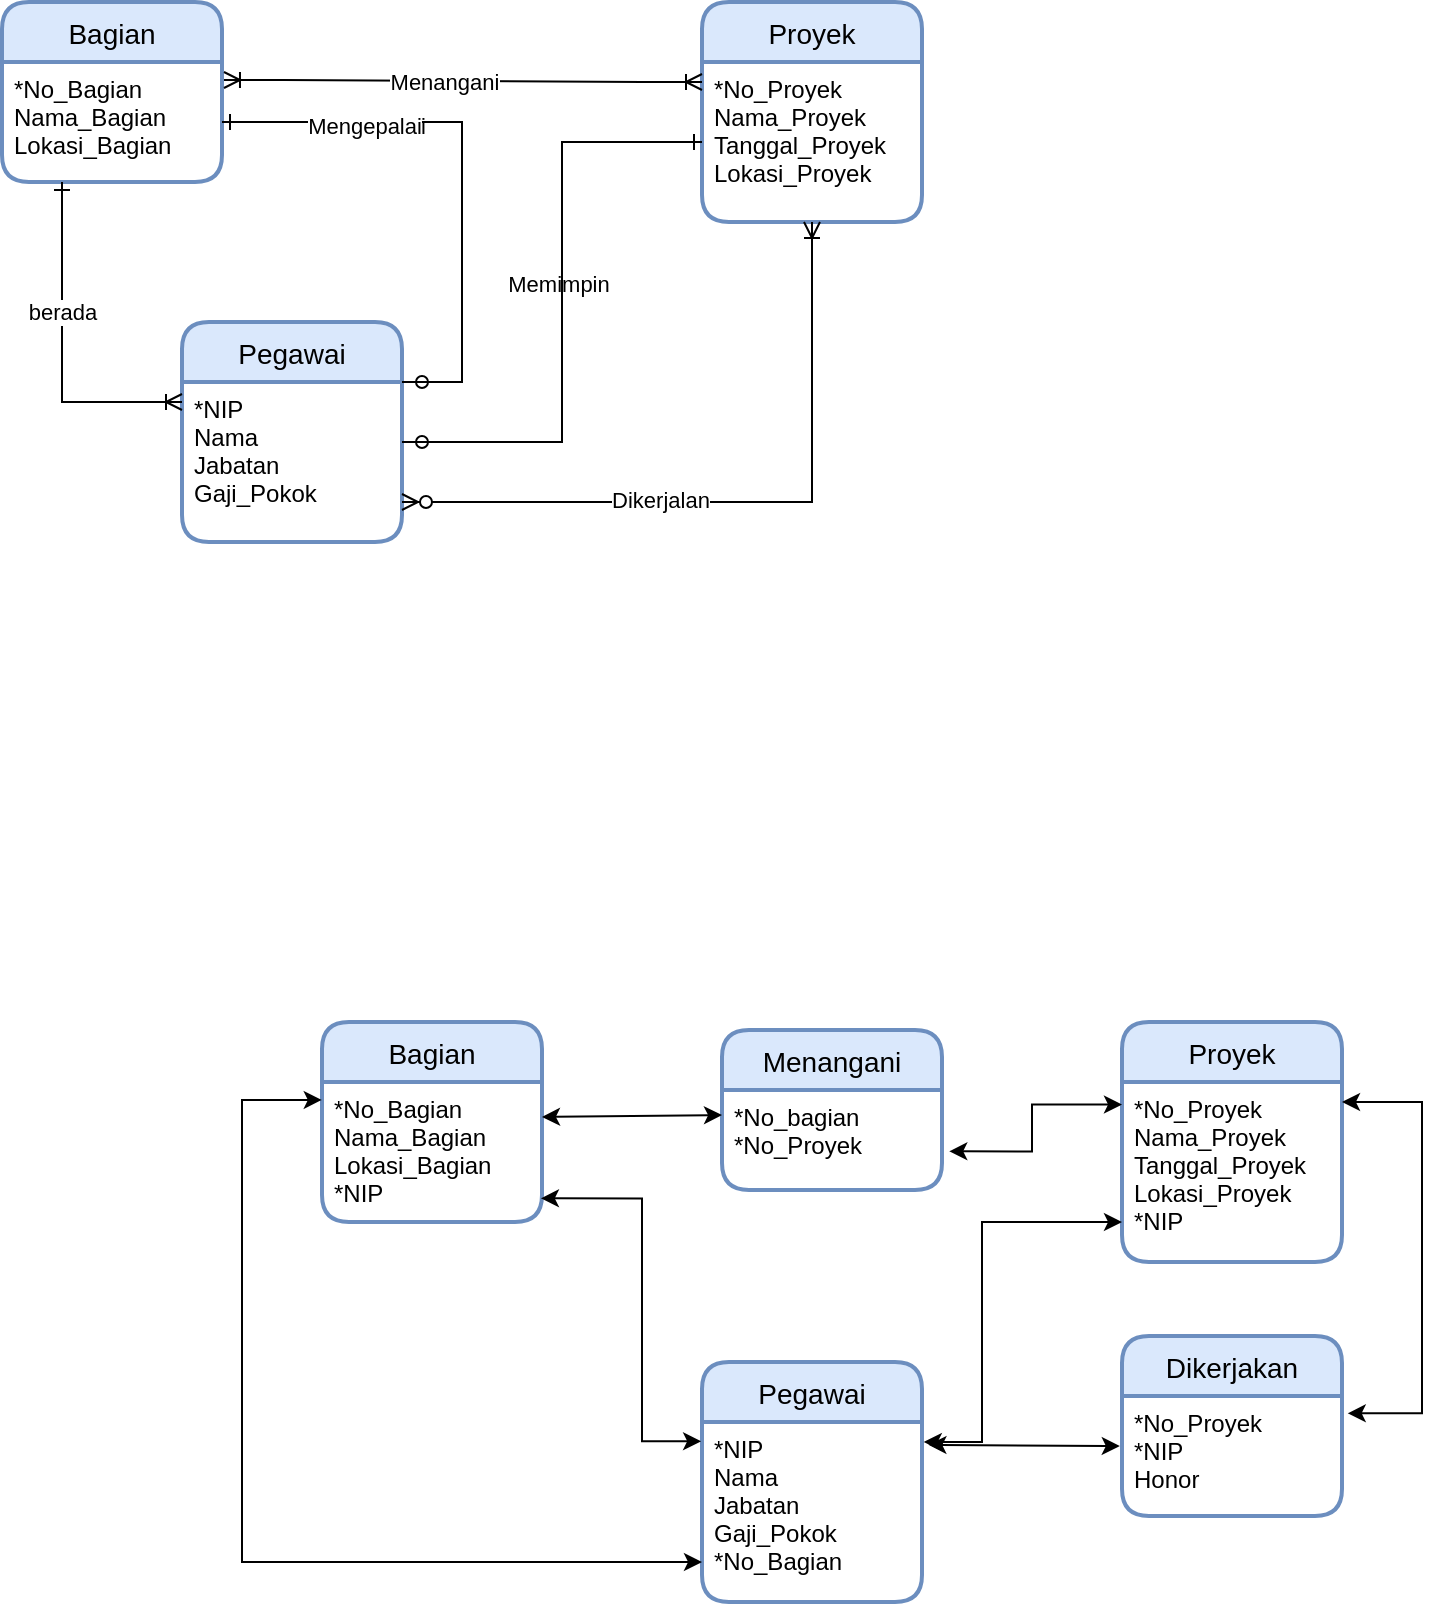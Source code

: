 <mxfile version="20.3.0" type="device"><diagram id="Tlw_t1HTLHQaLIhSXL7d" name="Page-1"><mxGraphModel dx="633" dy="666" grid="1" gridSize="10" guides="1" tooltips="1" connect="1" arrows="1" fold="1" page="1" pageScale="1" pageWidth="850" pageHeight="1100" math="0" shadow="0"><root><mxCell id="0"/><mxCell id="1" parent="0"/><mxCell id="VWdZrYVSTqKgfJuL34r4-5" value="Bagian" style="swimlane;childLayout=stackLayout;horizontal=1;startSize=30;horizontalStack=0;rounded=1;fontSize=14;fontStyle=0;strokeWidth=2;resizeParent=0;resizeLast=1;shadow=0;dashed=0;align=center;fillColor=#dae8fc;strokeColor=#6c8ebf;" parent="1" vertex="1"><mxGeometry x="40" y="40" width="110" height="90" as="geometry"/></mxCell><mxCell id="VWdZrYVSTqKgfJuL34r4-6" value="*No_Bagian&#10;Nama_Bagian&#10;Lokasi_Bagian" style="align=left;strokeColor=none;fillColor=none;spacingLeft=4;fontSize=12;verticalAlign=top;resizable=0;rotatable=0;part=1;" parent="VWdZrYVSTqKgfJuL34r4-5" vertex="1"><mxGeometry y="30" width="110" height="60" as="geometry"/></mxCell><mxCell id="VWdZrYVSTqKgfJuL34r4-7" value="Proyek" style="swimlane;childLayout=stackLayout;horizontal=1;startSize=30;horizontalStack=0;rounded=1;fontSize=14;fontStyle=0;strokeWidth=2;resizeParent=0;resizeLast=1;shadow=0;dashed=0;align=center;fillColor=#dae8fc;strokeColor=#6c8ebf;" parent="1" vertex="1"><mxGeometry x="390" y="40" width="110" height="110" as="geometry"><mxRectangle x="480" y="160" width="80" height="30" as="alternateBounds"/></mxGeometry></mxCell><mxCell id="VWdZrYVSTqKgfJuL34r4-8" value="*No_Proyek&#10;Nama_Proyek&#10;Tanggal_Proyek&#10;Lokasi_Proyek" style="align=left;strokeColor=none;fillColor=none;spacingLeft=4;fontSize=12;verticalAlign=top;resizable=0;rotatable=0;part=1;" parent="VWdZrYVSTqKgfJuL34r4-7" vertex="1"><mxGeometry y="30" width="110" height="80" as="geometry"/></mxCell><mxCell id="VWdZrYVSTqKgfJuL34r4-9" value="Pegawai" style="swimlane;childLayout=stackLayout;horizontal=1;startSize=30;horizontalStack=0;rounded=1;fontSize=14;fontStyle=0;strokeWidth=2;resizeParent=0;resizeLast=1;shadow=0;dashed=0;align=center;fillColor=#dae8fc;strokeColor=#6c8ebf;" parent="1" vertex="1"><mxGeometry x="130" y="200" width="110" height="110" as="geometry"/></mxCell><mxCell id="VWdZrYVSTqKgfJuL34r4-10" value="*NIP&#10;Nama&#10;Jabatan&#10;Gaji_Pokok" style="align=left;strokeColor=none;fillColor=none;spacingLeft=4;fontSize=12;verticalAlign=top;resizable=0;rotatable=0;part=1;" parent="VWdZrYVSTqKgfJuL34r4-9" vertex="1"><mxGeometry y="30" width="110" height="80" as="geometry"/></mxCell><mxCell id="VWdZrYVSTqKgfJuL34r4-12" value="a" style="edgeStyle=entityRelationEdgeStyle;fontSize=12;html=1;endArrow=ERoneToMany;startArrow=ERoneToMany;rounded=0;exitX=1.009;exitY=0.15;exitDx=0;exitDy=0;exitPerimeter=0;entryX=0;entryY=0.125;entryDx=0;entryDy=0;entryPerimeter=0;" parent="1" source="VWdZrYVSTqKgfJuL34r4-6" target="VWdZrYVSTqKgfJuL34r4-8" edge="1"><mxGeometry width="100" height="100" relative="1" as="geometry"><mxPoint x="280" y="210" as="sourcePoint"/><mxPoint x="370" y="80" as="targetPoint"/></mxGeometry></mxCell><mxCell id="VWdZrYVSTqKgfJuL34r4-13" value="Menangani" style="edgeLabel;html=1;align=center;verticalAlign=middle;resizable=0;points=[];" parent="VWdZrYVSTqKgfJuL34r4-12" vertex="1" connectable="0"><mxGeometry x="-0.082" relative="1" as="geometry"><mxPoint as="offset"/></mxGeometry></mxCell><mxCell id="VWdZrYVSTqKgfJuL34r4-16" value="" style="fontSize=12;html=1;endArrow=ERone;endFill=1;rounded=0;startArrow=none;startFill=0;entryX=1;entryY=0.5;entryDx=0;entryDy=0;edgeStyle=orthogonalEdgeStyle;exitX=1;exitY=0;exitDx=0;exitDy=0;" parent="1" source="VWdZrYVSTqKgfJuL34r4-10" target="VWdZrYVSTqKgfJuL34r4-6" edge="1"><mxGeometry width="100" height="100" relative="1" as="geometry"><mxPoint x="250" y="230" as="sourcePoint"/><mxPoint x="185" y="100" as="targetPoint"/><Array as="points"><mxPoint x="270" y="230"/><mxPoint x="270" y="100"/></Array></mxGeometry></mxCell><mxCell id="VWdZrYVSTqKgfJuL34r4-19" value="Mengepalai" style="edgeLabel;html=1;align=center;verticalAlign=middle;resizable=0;points=[];" parent="VWdZrYVSTqKgfJuL34r4-16" vertex="1" connectable="0"><mxGeometry x="0.478" y="2" relative="1" as="geometry"><mxPoint as="offset"/></mxGeometry></mxCell><mxCell id="VWdZrYVSTqKgfJuL34r4-20" value="" style="edgeStyle=orthogonalEdgeStyle;fontSize=12;html=1;endArrow=ERone;startArrow=ERoneToMany;rounded=0;endFill=0;jumpSize=6;strokeWidth=1;targetPerimeterSpacing=0;endSize=6;sourcePerimeterSpacing=0;" parent="1" target="VWdZrYVSTqKgfJuL34r4-6" edge="1"><mxGeometry width="100" height="100" relative="1" as="geometry"><mxPoint x="130" y="240" as="sourcePoint"/><mxPoint x="80" y="180" as="targetPoint"/><Array as="points"><mxPoint x="70" y="240"/></Array></mxGeometry></mxCell><mxCell id="VWdZrYVSTqKgfJuL34r4-23" value="berada" style="edgeLabel;html=1;align=center;verticalAlign=middle;resizable=0;points=[];" parent="VWdZrYVSTqKgfJuL34r4-20" vertex="1" connectable="0"><mxGeometry x="0.242" relative="1" as="geometry"><mxPoint as="offset"/></mxGeometry></mxCell><mxCell id="VWdZrYVSTqKgfJuL34r4-24" value="" style="edgeStyle=orthogonalEdgeStyle;fontSize=12;html=1;endArrow=ERone;endFill=1;rounded=0;strokeWidth=1;endSize=6;sourcePerimeterSpacing=0;targetPerimeterSpacing=0;jumpSize=6;entryX=0;entryY=0.5;entryDx=0;entryDy=0;startArrow=none;startFill=0;exitX=1;exitY=0.375;exitDx=0;exitDy=0;exitPerimeter=0;" parent="1" source="VWdZrYVSTqKgfJuL34r4-10" target="VWdZrYVSTqKgfJuL34r4-8" edge="1"><mxGeometry width="100" height="100" relative="1" as="geometry"><mxPoint x="250" y="260" as="sourcePoint"/><mxPoint x="400" y="130" as="targetPoint"/><Array as="points"><mxPoint x="320" y="260"/><mxPoint x="320" y="110"/></Array></mxGeometry></mxCell><mxCell id="VWdZrYVSTqKgfJuL34r4-31" value="Memimpin" style="edgeLabel;html=1;align=center;verticalAlign=middle;resizable=0;points=[];" parent="VWdZrYVSTqKgfJuL34r4-24" vertex="1" connectable="0"><mxGeometry x="0.064" y="1" relative="1" as="geometry"><mxPoint x="-1" as="offset"/></mxGeometry></mxCell><mxCell id="VWdZrYVSTqKgfJuL34r4-28" value="" style="fontSize=12;html=1;endArrow=ERone;endFill=1;rounded=0;startArrow=oval;startFill=0;entryX=1;entryY=0.5;entryDx=0;entryDy=0;edgeStyle=orthogonalEdgeStyle;" parent="1" target="VWdZrYVSTqKgfJuL34r4-6" edge="1"><mxGeometry width="100" height="100" relative="1" as="geometry"><mxPoint x="250" y="230" as="sourcePoint"/><mxPoint x="150" y="100" as="targetPoint"/><Array as="points"><mxPoint x="270" y="230"/><mxPoint x="270" y="100"/></Array></mxGeometry></mxCell><mxCell id="VWdZrYVSTqKgfJuL34r4-29" value="Mengepalai" style="edgeLabel;html=1;align=center;verticalAlign=middle;resizable=0;points=[];" parent="VWdZrYVSTqKgfJuL34r4-28" vertex="1" connectable="0"><mxGeometry x="0.478" y="2" relative="1" as="geometry"><mxPoint as="offset"/></mxGeometry></mxCell><mxCell id="VWdZrYVSTqKgfJuL34r4-32" value="" style="edgeStyle=orthogonalEdgeStyle;fontSize=12;html=1;endArrow=ERone;endFill=1;rounded=0;strokeWidth=1;endSize=6;sourcePerimeterSpacing=0;targetPerimeterSpacing=0;jumpSize=6;entryX=0;entryY=0.5;entryDx=0;entryDy=0;startArrow=none;startFill=0;" parent="1" target="VWdZrYVSTqKgfJuL34r4-8" edge="1"><mxGeometry width="100" height="100" relative="1" as="geometry"><mxPoint x="250" y="260" as="sourcePoint"/><mxPoint x="390" y="110.0" as="targetPoint"/><Array as="points"><mxPoint x="320" y="260"/><mxPoint x="320" y="110"/></Array></mxGeometry></mxCell><mxCell id="VWdZrYVSTqKgfJuL34r4-34" value="" style="edgeStyle=orthogonalEdgeStyle;fontSize=12;html=1;endArrow=ERone;endFill=1;rounded=0;strokeWidth=1;endSize=6;sourcePerimeterSpacing=0;targetPerimeterSpacing=0;jumpSize=6;entryX=0;entryY=0.5;entryDx=0;entryDy=0;startArrow=oval;startFill=0;" parent="1" target="VWdZrYVSTqKgfJuL34r4-8" edge="1"><mxGeometry width="100" height="100" relative="1" as="geometry"><mxPoint x="250" y="260" as="sourcePoint"/><mxPoint x="390" y="110.0" as="targetPoint"/><Array as="points"><mxPoint x="320" y="260"/><mxPoint x="320" y="110"/></Array></mxGeometry></mxCell><mxCell id="VWdZrYVSTqKgfJuL34r4-36" value="" style="edgeStyle=orthogonalEdgeStyle;fontSize=12;html=1;endArrow=ERoneToMany;startArrow=ERzeroToMany;rounded=0;strokeWidth=1;endSize=6;sourcePerimeterSpacing=0;targetPerimeterSpacing=0;jumpSize=6;entryX=0.5;entryY=1;entryDx=0;entryDy=0;exitX=1;exitY=0.75;exitDx=0;exitDy=0;" parent="1" source="VWdZrYVSTqKgfJuL34r4-10" target="VWdZrYVSTqKgfJuL34r4-8" edge="1"><mxGeometry width="100" height="100" relative="1" as="geometry"><mxPoint x="330" y="290" as="sourcePoint"/><mxPoint x="430" y="190" as="targetPoint"/></mxGeometry></mxCell><mxCell id="VWdZrYVSTqKgfJuL34r4-37" value="Dikerjalan" style="edgeLabel;html=1;align=center;verticalAlign=middle;resizable=0;points=[];" parent="VWdZrYVSTqKgfJuL34r4-36" vertex="1" connectable="0"><mxGeometry x="-0.252" y="1" relative="1" as="geometry"><mxPoint as="offset"/></mxGeometry></mxCell><mxCell id="VWdZrYVSTqKgfJuL34r4-40" value="Bagian" style="swimlane;childLayout=stackLayout;horizontal=1;startSize=30;horizontalStack=0;rounded=1;fontSize=14;fontStyle=0;strokeWidth=2;resizeParent=0;resizeLast=1;shadow=0;dashed=0;align=center;fillColor=#dae8fc;strokeColor=#6c8ebf;" parent="1" vertex="1"><mxGeometry x="200" y="550" width="110" height="100" as="geometry"/></mxCell><mxCell id="VWdZrYVSTqKgfJuL34r4-41" value="*No_Bagian&#10;Nama_Bagian&#10;Lokasi_Bagian&#10;*NIP" style="align=left;strokeColor=none;fillColor=none;spacingLeft=4;fontSize=12;verticalAlign=top;resizable=0;rotatable=0;part=1;" parent="VWdZrYVSTqKgfJuL34r4-40" vertex="1"><mxGeometry y="30" width="110" height="70" as="geometry"/></mxCell><mxCell id="VWdZrYVSTqKgfJuL34r4-42" value="Proyek" style="swimlane;childLayout=stackLayout;horizontal=1;startSize=30;horizontalStack=0;rounded=1;fontSize=14;fontStyle=0;strokeWidth=2;resizeParent=0;resizeLast=1;shadow=0;dashed=0;align=center;fillColor=#dae8fc;strokeColor=#6c8ebf;" parent="1" vertex="1"><mxGeometry x="600" y="550" width="110" height="120" as="geometry"><mxRectangle x="480" y="160" width="80" height="30" as="alternateBounds"/></mxGeometry></mxCell><mxCell id="VWdZrYVSTqKgfJuL34r4-43" value="*No_Proyek&#10;Nama_Proyek&#10;Tanggal_Proyek&#10;Lokasi_Proyek&#10;*NIP" style="align=left;strokeColor=none;fillColor=none;spacingLeft=4;fontSize=12;verticalAlign=top;resizable=0;rotatable=0;part=1;" parent="VWdZrYVSTqKgfJuL34r4-42" vertex="1"><mxGeometry y="30" width="110" height="90" as="geometry"/></mxCell><mxCell id="VWdZrYVSTqKgfJuL34r4-44" value="Pegawai" style="swimlane;childLayout=stackLayout;horizontal=1;startSize=30;horizontalStack=0;rounded=1;fontSize=14;fontStyle=0;strokeWidth=2;resizeParent=0;resizeLast=1;shadow=0;dashed=0;align=center;fillColor=#dae8fc;strokeColor=#6c8ebf;" parent="1" vertex="1"><mxGeometry x="390" y="720" width="110" height="120" as="geometry"/></mxCell><mxCell id="VWdZrYVSTqKgfJuL34r4-45" value="*NIP&#10;Nama&#10;Jabatan&#10;Gaji_Pokok&#10;*No_Bagian" style="align=left;strokeColor=none;fillColor=none;spacingLeft=4;fontSize=12;verticalAlign=top;resizable=0;rotatable=0;part=1;" parent="VWdZrYVSTqKgfJuL34r4-44" vertex="1"><mxGeometry y="30" width="110" height="90" as="geometry"/></mxCell><mxCell id="VWdZrYVSTqKgfJuL34r4-52" value="Menangani" style="swimlane;childLayout=stackLayout;horizontal=1;startSize=30;horizontalStack=0;rounded=1;fontSize=14;fontStyle=0;strokeWidth=2;resizeParent=0;resizeLast=1;shadow=0;dashed=0;align=center;fillColor=#dae8fc;strokeColor=#6c8ebf;" parent="1" vertex="1"><mxGeometry x="400" y="554" width="110" height="80" as="geometry"/></mxCell><mxCell id="VWdZrYVSTqKgfJuL34r4-53" value="*No_bagian&#10;*No_Proyek" style="align=left;strokeColor=none;fillColor=none;spacingLeft=4;fontSize=12;verticalAlign=top;resizable=0;rotatable=0;part=1;" parent="VWdZrYVSTqKgfJuL34r4-52" vertex="1"><mxGeometry y="30" width="110" height="50" as="geometry"/></mxCell><mxCell id="VWdZrYVSTqKgfJuL34r4-58" value="Dikerjakan" style="swimlane;childLayout=stackLayout;horizontal=1;startSize=30;horizontalStack=0;rounded=1;fontSize=14;fontStyle=0;strokeWidth=2;resizeParent=0;resizeLast=1;shadow=0;dashed=0;align=center;fillColor=#dae8fc;strokeColor=#6c8ebf;" parent="1" vertex="1"><mxGeometry x="600" y="707" width="110" height="90" as="geometry"/></mxCell><mxCell id="VWdZrYVSTqKgfJuL34r4-59" value="*No_Proyek&#10;*NIP&#10;Honor" style="align=left;strokeColor=none;fillColor=none;spacingLeft=4;fontSize=12;verticalAlign=top;resizable=0;rotatable=0;part=1;" parent="VWdZrYVSTqKgfJuL34r4-58" vertex="1"><mxGeometry y="30" width="110" height="60" as="geometry"/></mxCell><mxCell id="VWdZrYVSTqKgfJuL34r4-60" value="" style="endArrow=classic;startArrow=classic;html=1;rounded=0;strokeWidth=1;endSize=6;sourcePerimeterSpacing=0;targetPerimeterSpacing=0;jumpSize=6;edgeStyle=orthogonalEdgeStyle;entryX=-0.001;entryY=0.128;entryDx=0;entryDy=0;entryPerimeter=0;exitX=0;exitY=0.778;exitDx=0;exitDy=0;exitPerimeter=0;" parent="1" source="VWdZrYVSTqKgfJuL34r4-45" target="VWdZrYVSTqKgfJuL34r4-41" edge="1"><mxGeometry width="50" height="50" relative="1" as="geometry"><mxPoint x="240" y="820" as="sourcePoint"/><mxPoint x="130" y="610" as="targetPoint"/><Array as="points"><mxPoint x="160" y="820"/><mxPoint x="160" y="589"/></Array></mxGeometry></mxCell><mxCell id="VWdZrYVSTqKgfJuL34r4-61" value="" style="endArrow=classic;startArrow=classic;html=1;rounded=0;strokeWidth=1;endSize=6;sourcePerimeterSpacing=0;targetPerimeterSpacing=0;jumpSize=6;edgeStyle=orthogonalEdgeStyle;exitX=0.995;exitY=0.831;exitDx=0;exitDy=0;exitPerimeter=0;entryX=-0.004;entryY=0.107;entryDx=0;entryDy=0;entryPerimeter=0;" parent="1" source="VWdZrYVSTqKgfJuL34r4-41" target="VWdZrYVSTqKgfJuL34r4-45" edge="1"><mxGeometry width="50" height="50" relative="1" as="geometry"><mxPoint x="320" y="640" as="sourcePoint"/><mxPoint x="390" y="760" as="targetPoint"/><Array as="points"><mxPoint x="360" y="638"/><mxPoint x="360" y="760"/></Array></mxGeometry></mxCell><mxCell id="VWdZrYVSTqKgfJuL34r4-62" value="" style="endArrow=classic;startArrow=classic;html=1;rounded=0;strokeWidth=1;endSize=6;sourcePerimeterSpacing=0;targetPerimeterSpacing=0;jumpSize=6;exitX=1;exitY=0.25;exitDx=0;exitDy=0;entryX=0;entryY=0.25;entryDx=0;entryDy=0;" parent="1" source="VWdZrYVSTqKgfJuL34r4-41" target="VWdZrYVSTqKgfJuL34r4-53" edge="1"><mxGeometry width="50" height="50" relative="1" as="geometry"><mxPoint x="380" y="690" as="sourcePoint"/><mxPoint x="430" y="640" as="targetPoint"/></mxGeometry></mxCell><mxCell id="VWdZrYVSTqKgfJuL34r4-63" value="" style="endArrow=classic;startArrow=classic;html=1;rounded=0;strokeWidth=1;endSize=6;sourcePerimeterSpacing=0;targetPerimeterSpacing=0;jumpSize=6;entryX=0;entryY=0.125;entryDx=0;entryDy=0;entryPerimeter=0;exitX=1.033;exitY=0.613;exitDx=0;exitDy=0;exitPerimeter=0;edgeStyle=orthogonalEdgeStyle;" parent="1" source="VWdZrYVSTqKgfJuL34r4-53" target="VWdZrYVSTqKgfJuL34r4-43" edge="1"><mxGeometry width="50" height="50" relative="1" as="geometry"><mxPoint x="380" y="690" as="sourcePoint"/><mxPoint x="430" y="640" as="targetPoint"/></mxGeometry></mxCell><mxCell id="VWdZrYVSTqKgfJuL34r4-64" value="" style="endArrow=classic;startArrow=classic;html=1;rounded=0;strokeWidth=1;endSize=6;sourcePerimeterSpacing=0;targetPerimeterSpacing=0;jumpSize=6;edgeStyle=orthogonalEdgeStyle;exitX=1.008;exitY=0.111;exitDx=0;exitDy=0;exitPerimeter=0;" parent="1" source="VWdZrYVSTqKgfJuL34r4-45" edge="1"><mxGeometry width="50" height="50" relative="1" as="geometry"><mxPoint x="530" y="700" as="sourcePoint"/><mxPoint x="600" y="650" as="targetPoint"/><Array as="points"><mxPoint x="530" y="760"/><mxPoint x="530" y="650"/></Array></mxGeometry></mxCell><mxCell id="VWdZrYVSTqKgfJuL34r4-65" value="" style="endArrow=classic;startArrow=classic;html=1;rounded=0;strokeWidth=1;endSize=6;sourcePerimeterSpacing=0;targetPerimeterSpacing=0;jumpSize=6;exitX=1.029;exitY=0.127;exitDx=0;exitDy=0;exitPerimeter=0;entryX=-0.01;entryY=0.417;entryDx=0;entryDy=0;entryPerimeter=0;" parent="1" source="VWdZrYVSTqKgfJuL34r4-45" target="VWdZrYVSTqKgfJuL34r4-59" edge="1"><mxGeometry width="50" height="50" relative="1" as="geometry"><mxPoint x="560" y="750" as="sourcePoint"/><mxPoint x="610" y="700" as="targetPoint"/></mxGeometry></mxCell><mxCell id="VWdZrYVSTqKgfJuL34r4-66" value="" style="endArrow=classic;startArrow=classic;html=1;rounded=0;strokeWidth=1;endSize=6;sourcePerimeterSpacing=0;targetPerimeterSpacing=0;jumpSize=6;edgeStyle=orthogonalEdgeStyle;exitX=1.026;exitY=0.144;exitDx=0;exitDy=0;exitPerimeter=0;" parent="1" source="VWdZrYVSTqKgfJuL34r4-59" target="VWdZrYVSTqKgfJuL34r4-43" edge="1"><mxGeometry width="50" height="50" relative="1" as="geometry"><mxPoint x="750" y="760" as="sourcePoint"/><mxPoint x="710" y="590" as="targetPoint"/><Array as="points"><mxPoint x="750" y="746"/><mxPoint x="750" y="590"/></Array></mxGeometry></mxCell></root></mxGraphModel></diagram></mxfile>